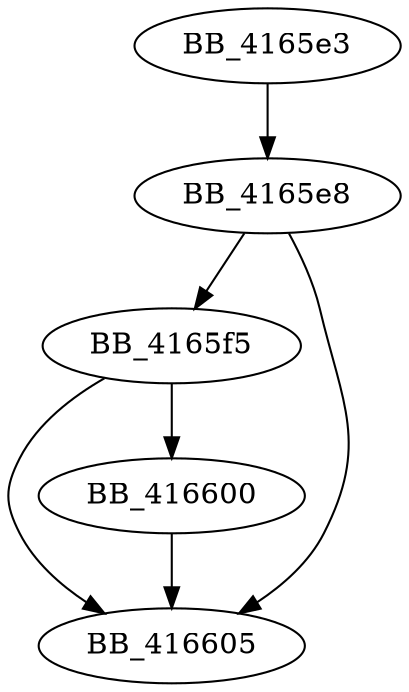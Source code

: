 DiGraph ____mb_cur_max_func{
BB_4165e3->BB_4165e8
BB_4165e8->BB_4165f5
BB_4165e8->BB_416605
BB_4165f5->BB_416600
BB_4165f5->BB_416605
BB_416600->BB_416605
}
